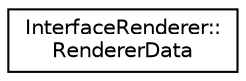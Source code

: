digraph "Graphical Class Hierarchy"
{
 // INTERACTIVE_SVG=YES
 // LATEX_PDF_SIZE
  edge [fontname="Helvetica",fontsize="10",labelfontname="Helvetica",labelfontsize="10"];
  node [fontname="Helvetica",fontsize="10",shape=record];
  rankdir="LR";
  Node0 [label="InterfaceRenderer::\lRendererData",height=0.2,width=0.4,color="black", fillcolor="white", style="filled",URL="$struct_interface_renderer_1_1_renderer_data.html",tooltip="Contains all the OpenGL objects names and useful fields for callback logic."];
}
